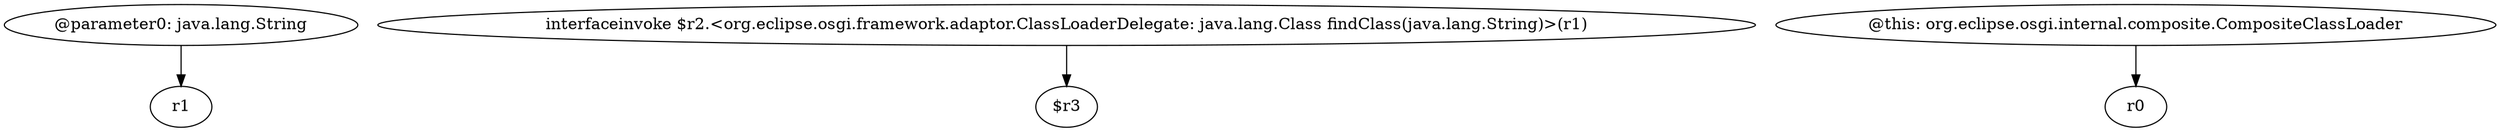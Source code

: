digraph g {
0[label="@parameter0: java.lang.String"]
1[label="r1"]
0->1[label=""]
2[label="interfaceinvoke $r2.<org.eclipse.osgi.framework.adaptor.ClassLoaderDelegate: java.lang.Class findClass(java.lang.String)>(r1)"]
3[label="$r3"]
2->3[label=""]
4[label="@this: org.eclipse.osgi.internal.composite.CompositeClassLoader"]
5[label="r0"]
4->5[label=""]
}